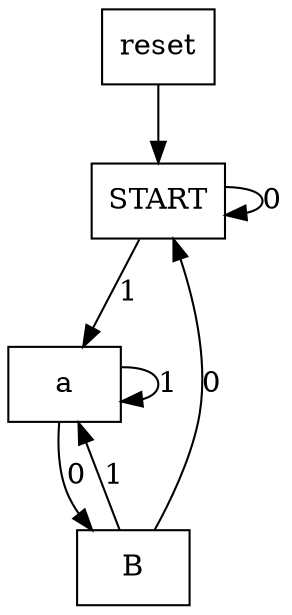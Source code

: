  
digraph {
  /*graph attributes */
  node [ shape=record];
  reset -> START
  START -> a [label = 1];
  a -> B [label = 0];
  B -> a [label = 1];

  B -> START [label = 0];
  START -> START [label = 0];
  a -> a [ label =1 ];
  
}
